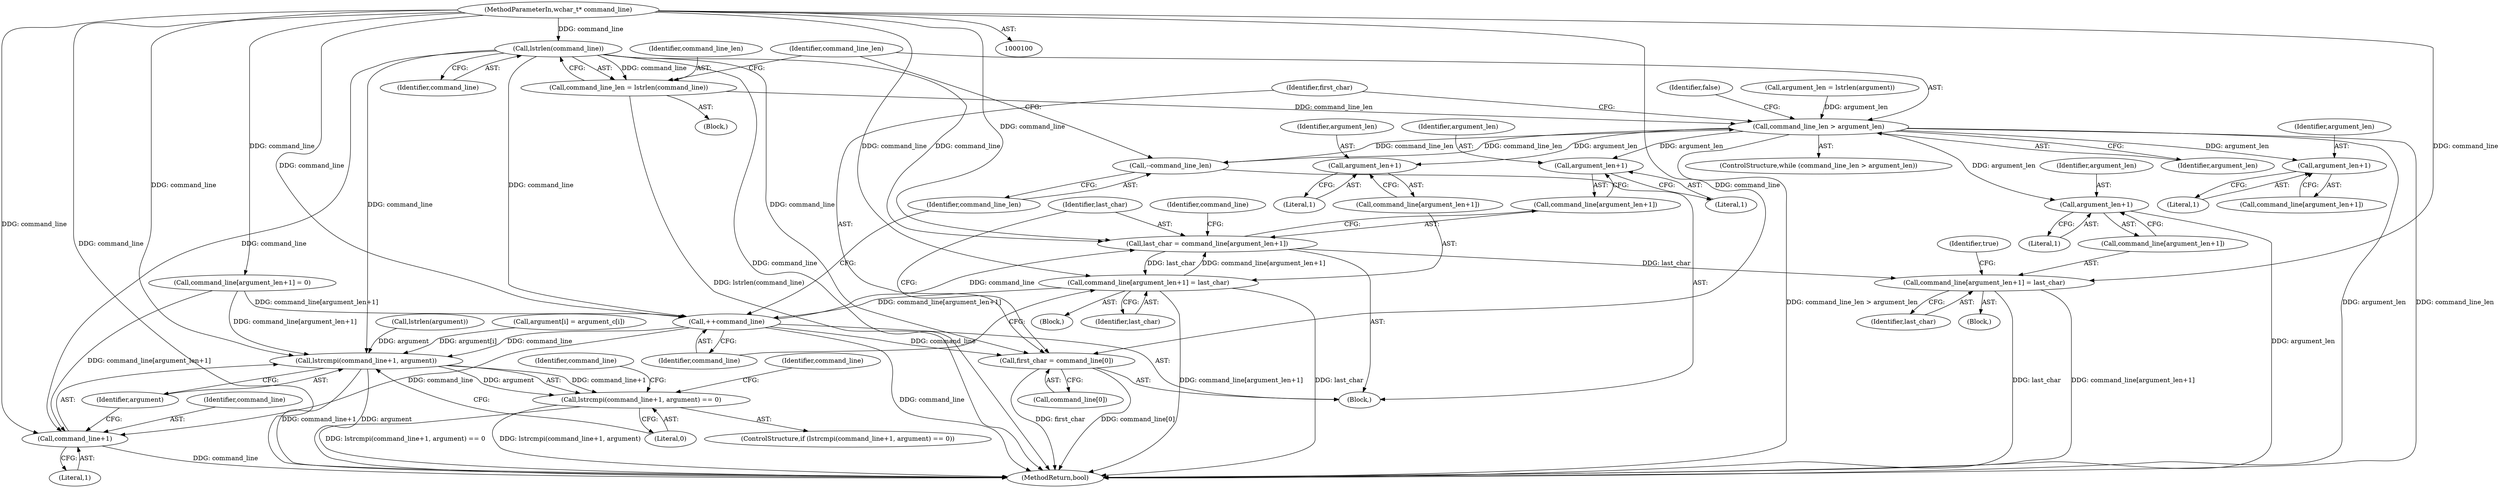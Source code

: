 digraph "0_Chrome_514f93279494ec4448b34a7aeeff27eccaae983f@API" {
"1000130" [label="(Call,lstrlen(command_line))"];
"1000101" [label="(MethodParameterIn,wchar_t* command_line)"];
"1000128" [label="(Call,command_line_len = lstrlen(command_line))"];
"1000133" [label="(Call,command_line_len > argument_len)"];
"1000148" [label="(Call,argument_len+1)"];
"1000155" [label="(Call,argument_len+1)"];
"1000171" [label="(Call,argument_len+1)"];
"1000180" [label="(Call,argument_len+1)"];
"1000186" [label="(Call,--command_line_len)"];
"1000138" [label="(Call,first_char = command_line[0])"];
"1000144" [label="(Call,last_char = command_line[argument_len+1])"];
"1000168" [label="(Call,command_line[argument_len+1] = last_char)"];
"1000177" [label="(Call,command_line[argument_len+1] = last_char)"];
"1000184" [label="(Call,++command_line)"];
"1000161" [label="(Call,lstrcmpi(command_line+1, argument))"];
"1000160" [label="(Call,lstrcmpi(command_line+1, argument) == 0)"];
"1000162" [label="(Call,command_line+1)"];
"1000168" [label="(Call,command_line[argument_len+1] = last_char)"];
"1000128" [label="(Call,command_line_len = lstrlen(command_line))"];
"1000135" [label="(Identifier,argument_len)"];
"1000154" [label="(Identifier,command_line)"];
"1000189" [label="(Identifier,false)"];
"1000148" [label="(Call,argument_len+1)"];
"1000101" [label="(MethodParameterIn,wchar_t* command_line)"];
"1000138" [label="(Call,first_char = command_line[0])"];
"1000190" [label="(MethodReturn,bool)"];
"1000185" [label="(Identifier,command_line)"];
"1000182" [label="(Literal,1)"];
"1000176" [label="(Identifier,true)"];
"1000149" [label="(Identifier,argument_len)"];
"1000163" [label="(Identifier,command_line)"];
"1000155" [label="(Call,argument_len+1)"];
"1000169" [label="(Call,command_line[argument_len+1])"];
"1000179" [label="(Identifier,command_line)"];
"1000139" [label="(Identifier,first_char)"];
"1000174" [label="(Identifier,last_char)"];
"1000171" [label="(Call,argument_len+1)"];
"1000166" [label="(Literal,0)"];
"1000170" [label="(Identifier,command_line)"];
"1000152" [label="(Call,command_line[argument_len+1] = 0)"];
"1000159" [label="(ControlStructure,if (lstrcmpi(command_line+1, argument) == 0))"];
"1000140" [label="(Call,command_line[0])"];
"1000162" [label="(Call,command_line+1)"];
"1000187" [label="(Identifier,command_line_len)"];
"1000145" [label="(Identifier,last_char)"];
"1000178" [label="(Call,command_line[argument_len+1])"];
"1000180" [label="(Call,argument_len+1)"];
"1000181" [label="(Identifier,argument_len)"];
"1000161" [label="(Call,lstrcmpi(command_line+1, argument))"];
"1000151" [label="(Block,)"];
"1000186" [label="(Call,--command_line_len)"];
"1000125" [label="(Call,lstrlen(argument))"];
"1000177" [label="(Call,command_line[argument_len+1] = last_char)"];
"1000131" [label="(Identifier,command_line)"];
"1000144" [label="(Call,last_char = command_line[argument_len+1])"];
"1000153" [label="(Call,command_line[argument_len+1])"];
"1000150" [label="(Literal,1)"];
"1000160" [label="(Call,lstrcmpi(command_line+1, argument) == 0)"];
"1000164" [label="(Literal,1)"];
"1000173" [label="(Literal,1)"];
"1000132" [label="(ControlStructure,while (command_line_len > argument_len))"];
"1000165" [label="(Identifier,argument)"];
"1000115" [label="(Call,argument[i] = argument_c[i])"];
"1000146" [label="(Call,command_line[argument_len+1])"];
"1000156" [label="(Identifier,argument_len)"];
"1000123" [label="(Call,argument_len = lstrlen(argument))"];
"1000184" [label="(Call,++command_line)"];
"1000133" [label="(Call,command_line_len > argument_len)"];
"1000103" [label="(Block,)"];
"1000130" [label="(Call,lstrlen(command_line))"];
"1000136" [label="(Block,)"];
"1000129" [label="(Identifier,command_line_len)"];
"1000167" [label="(Block,)"];
"1000134" [label="(Identifier,command_line_len)"];
"1000157" [label="(Literal,1)"];
"1000183" [label="(Identifier,last_char)"];
"1000172" [label="(Identifier,argument_len)"];
"1000130" -> "1000128"  [label="AST: "];
"1000130" -> "1000131"  [label="CFG: "];
"1000131" -> "1000130"  [label="AST: "];
"1000128" -> "1000130"  [label="CFG: "];
"1000130" -> "1000190"  [label="DDG: command_line"];
"1000130" -> "1000128"  [label="DDG: command_line"];
"1000101" -> "1000130"  [label="DDG: command_line"];
"1000130" -> "1000138"  [label="DDG: command_line"];
"1000130" -> "1000144"  [label="DDG: command_line"];
"1000130" -> "1000161"  [label="DDG: command_line"];
"1000130" -> "1000162"  [label="DDG: command_line"];
"1000130" -> "1000184"  [label="DDG: command_line"];
"1000101" -> "1000100"  [label="AST: "];
"1000101" -> "1000190"  [label="DDG: command_line"];
"1000101" -> "1000138"  [label="DDG: command_line"];
"1000101" -> "1000144"  [label="DDG: command_line"];
"1000101" -> "1000152"  [label="DDG: command_line"];
"1000101" -> "1000161"  [label="DDG: command_line"];
"1000101" -> "1000162"  [label="DDG: command_line"];
"1000101" -> "1000168"  [label="DDG: command_line"];
"1000101" -> "1000177"  [label="DDG: command_line"];
"1000101" -> "1000184"  [label="DDG: command_line"];
"1000128" -> "1000103"  [label="AST: "];
"1000129" -> "1000128"  [label="AST: "];
"1000134" -> "1000128"  [label="CFG: "];
"1000128" -> "1000190"  [label="DDG: lstrlen(command_line)"];
"1000128" -> "1000133"  [label="DDG: command_line_len"];
"1000133" -> "1000132"  [label="AST: "];
"1000133" -> "1000135"  [label="CFG: "];
"1000134" -> "1000133"  [label="AST: "];
"1000135" -> "1000133"  [label="AST: "];
"1000139" -> "1000133"  [label="CFG: "];
"1000189" -> "1000133"  [label="CFG: "];
"1000133" -> "1000190"  [label="DDG: command_line_len"];
"1000133" -> "1000190"  [label="DDG: command_line_len > argument_len"];
"1000133" -> "1000190"  [label="DDG: argument_len"];
"1000186" -> "1000133"  [label="DDG: command_line_len"];
"1000123" -> "1000133"  [label="DDG: argument_len"];
"1000133" -> "1000148"  [label="DDG: argument_len"];
"1000133" -> "1000155"  [label="DDG: argument_len"];
"1000133" -> "1000171"  [label="DDG: argument_len"];
"1000133" -> "1000180"  [label="DDG: argument_len"];
"1000133" -> "1000186"  [label="DDG: command_line_len"];
"1000148" -> "1000146"  [label="AST: "];
"1000148" -> "1000150"  [label="CFG: "];
"1000149" -> "1000148"  [label="AST: "];
"1000150" -> "1000148"  [label="AST: "];
"1000146" -> "1000148"  [label="CFG: "];
"1000155" -> "1000153"  [label="AST: "];
"1000155" -> "1000157"  [label="CFG: "];
"1000156" -> "1000155"  [label="AST: "];
"1000157" -> "1000155"  [label="AST: "];
"1000153" -> "1000155"  [label="CFG: "];
"1000171" -> "1000169"  [label="AST: "];
"1000171" -> "1000173"  [label="CFG: "];
"1000172" -> "1000171"  [label="AST: "];
"1000173" -> "1000171"  [label="AST: "];
"1000169" -> "1000171"  [label="CFG: "];
"1000171" -> "1000190"  [label="DDG: argument_len"];
"1000180" -> "1000178"  [label="AST: "];
"1000180" -> "1000182"  [label="CFG: "];
"1000181" -> "1000180"  [label="AST: "];
"1000182" -> "1000180"  [label="AST: "];
"1000178" -> "1000180"  [label="CFG: "];
"1000186" -> "1000136"  [label="AST: "];
"1000186" -> "1000187"  [label="CFG: "];
"1000187" -> "1000186"  [label="AST: "];
"1000134" -> "1000186"  [label="CFG: "];
"1000138" -> "1000136"  [label="AST: "];
"1000138" -> "1000140"  [label="CFG: "];
"1000139" -> "1000138"  [label="AST: "];
"1000140" -> "1000138"  [label="AST: "];
"1000145" -> "1000138"  [label="CFG: "];
"1000138" -> "1000190"  [label="DDG: first_char"];
"1000138" -> "1000190"  [label="DDG: command_line[0]"];
"1000184" -> "1000138"  [label="DDG: command_line"];
"1000144" -> "1000136"  [label="AST: "];
"1000144" -> "1000146"  [label="CFG: "];
"1000145" -> "1000144"  [label="AST: "];
"1000146" -> "1000144"  [label="AST: "];
"1000154" -> "1000144"  [label="CFG: "];
"1000177" -> "1000144"  [label="DDG: command_line[argument_len+1]"];
"1000184" -> "1000144"  [label="DDG: command_line"];
"1000144" -> "1000168"  [label="DDG: last_char"];
"1000144" -> "1000177"  [label="DDG: last_char"];
"1000168" -> "1000167"  [label="AST: "];
"1000168" -> "1000174"  [label="CFG: "];
"1000169" -> "1000168"  [label="AST: "];
"1000174" -> "1000168"  [label="AST: "];
"1000176" -> "1000168"  [label="CFG: "];
"1000168" -> "1000190"  [label="DDG: command_line[argument_len+1]"];
"1000168" -> "1000190"  [label="DDG: last_char"];
"1000177" -> "1000151"  [label="AST: "];
"1000177" -> "1000183"  [label="CFG: "];
"1000178" -> "1000177"  [label="AST: "];
"1000183" -> "1000177"  [label="AST: "];
"1000185" -> "1000177"  [label="CFG: "];
"1000177" -> "1000190"  [label="DDG: command_line[argument_len+1]"];
"1000177" -> "1000190"  [label="DDG: last_char"];
"1000177" -> "1000184"  [label="DDG: command_line[argument_len+1]"];
"1000184" -> "1000136"  [label="AST: "];
"1000184" -> "1000185"  [label="CFG: "];
"1000185" -> "1000184"  [label="AST: "];
"1000187" -> "1000184"  [label="CFG: "];
"1000184" -> "1000190"  [label="DDG: command_line"];
"1000184" -> "1000161"  [label="DDG: command_line"];
"1000184" -> "1000162"  [label="DDG: command_line"];
"1000152" -> "1000184"  [label="DDG: command_line[argument_len+1]"];
"1000161" -> "1000160"  [label="AST: "];
"1000161" -> "1000165"  [label="CFG: "];
"1000162" -> "1000161"  [label="AST: "];
"1000165" -> "1000161"  [label="AST: "];
"1000166" -> "1000161"  [label="CFG: "];
"1000161" -> "1000190"  [label="DDG: command_line+1"];
"1000161" -> "1000190"  [label="DDG: argument"];
"1000161" -> "1000160"  [label="DDG: command_line+1"];
"1000161" -> "1000160"  [label="DDG: argument"];
"1000152" -> "1000161"  [label="DDG: command_line[argument_len+1]"];
"1000125" -> "1000161"  [label="DDG: argument"];
"1000115" -> "1000161"  [label="DDG: argument[i]"];
"1000160" -> "1000159"  [label="AST: "];
"1000160" -> "1000166"  [label="CFG: "];
"1000166" -> "1000160"  [label="AST: "];
"1000170" -> "1000160"  [label="CFG: "];
"1000179" -> "1000160"  [label="CFG: "];
"1000160" -> "1000190"  [label="DDG: lstrcmpi(command_line+1, argument) == 0"];
"1000160" -> "1000190"  [label="DDG: lstrcmpi(command_line+1, argument)"];
"1000162" -> "1000164"  [label="CFG: "];
"1000163" -> "1000162"  [label="AST: "];
"1000164" -> "1000162"  [label="AST: "];
"1000165" -> "1000162"  [label="CFG: "];
"1000162" -> "1000190"  [label="DDG: command_line"];
"1000152" -> "1000162"  [label="DDG: command_line[argument_len+1]"];
}
